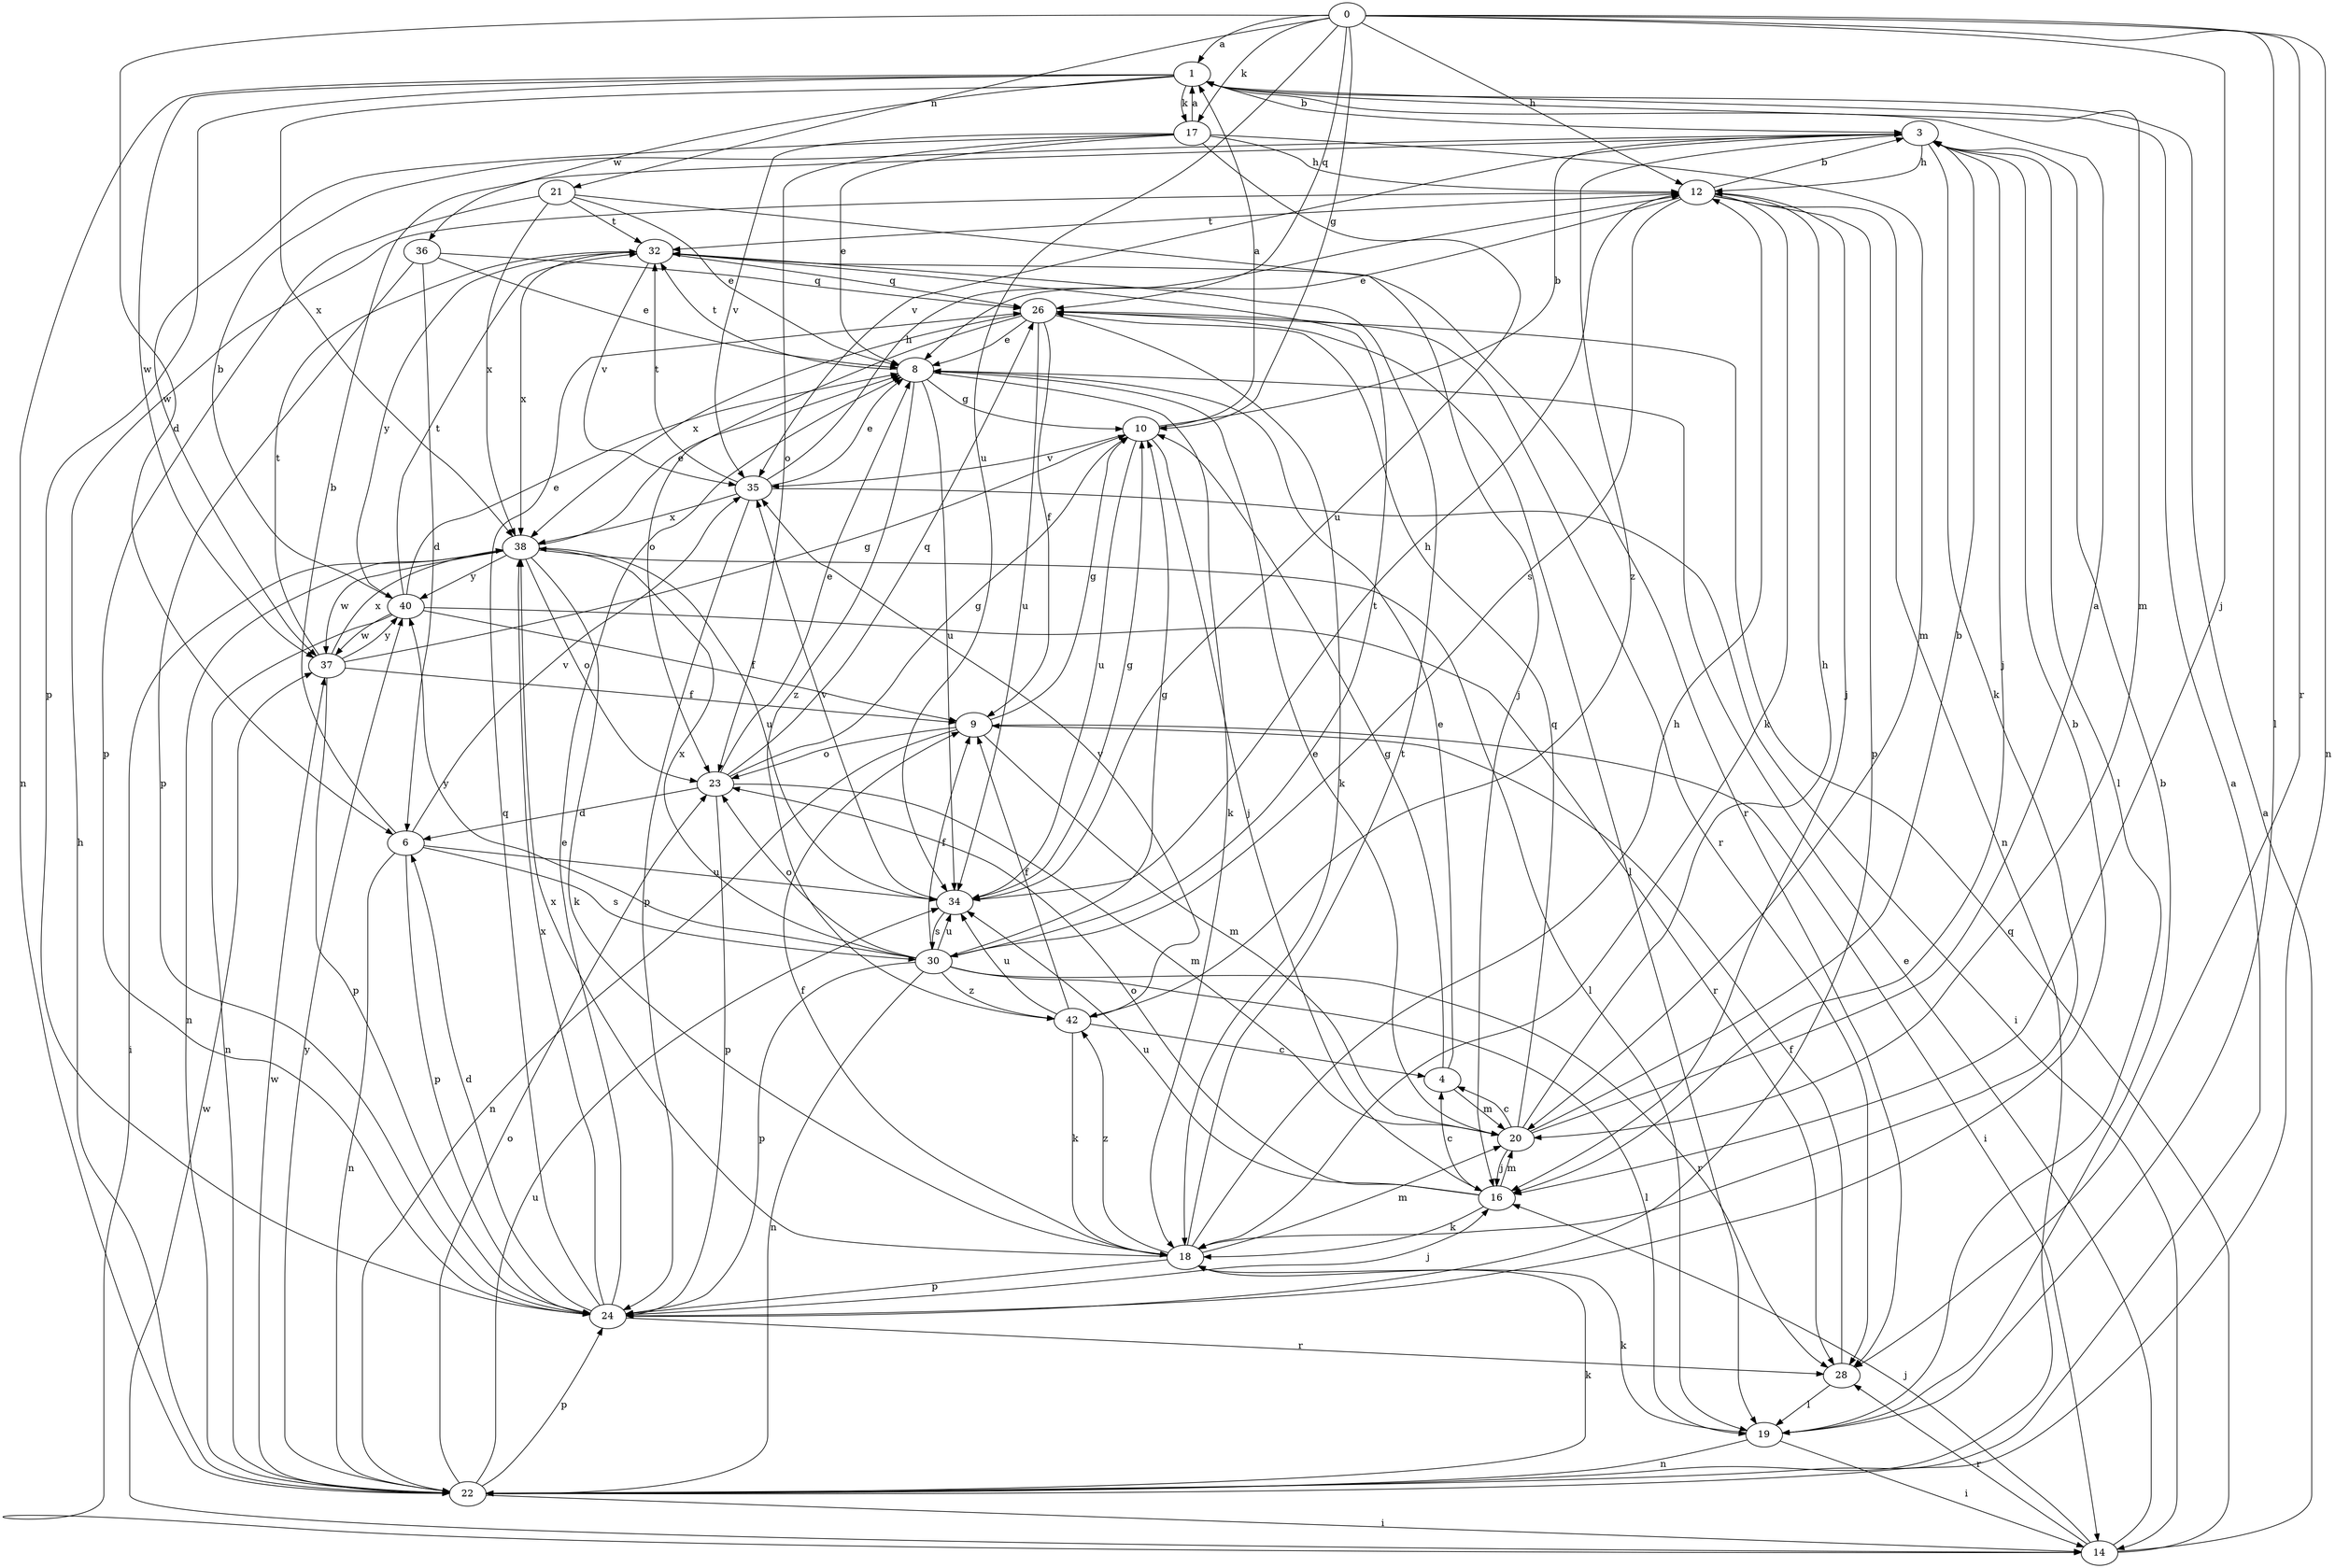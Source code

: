 strict digraph  {
0;
1;
3;
4;
6;
8;
9;
10;
12;
14;
16;
17;
18;
19;
20;
21;
22;
23;
24;
26;
28;
30;
32;
34;
35;
36;
37;
38;
40;
42;
0 -> 1  [label=a];
0 -> 6  [label=d];
0 -> 10  [label=g];
0 -> 12  [label=h];
0 -> 16  [label=j];
0 -> 17  [label=k];
0 -> 19  [label=l];
0 -> 21  [label=n];
0 -> 22  [label=n];
0 -> 26  [label=q];
0 -> 28  [label=r];
0 -> 34  [label=u];
1 -> 3  [label=b];
1 -> 17  [label=k];
1 -> 20  [label=m];
1 -> 22  [label=n];
1 -> 24  [label=p];
1 -> 36  [label=w];
1 -> 37  [label=w];
1 -> 38  [label=x];
3 -> 12  [label=h];
3 -> 16  [label=j];
3 -> 18  [label=k];
3 -> 19  [label=l];
3 -> 35  [label=v];
3 -> 42  [label=z];
4 -> 8  [label=e];
4 -> 10  [label=g];
4 -> 20  [label=m];
6 -> 3  [label=b];
6 -> 22  [label=n];
6 -> 24  [label=p];
6 -> 30  [label=s];
6 -> 34  [label=u];
6 -> 35  [label=v];
8 -> 10  [label=g];
8 -> 18  [label=k];
8 -> 32  [label=t];
8 -> 34  [label=u];
8 -> 42  [label=z];
9 -> 10  [label=g];
9 -> 14  [label=i];
9 -> 20  [label=m];
9 -> 22  [label=n];
9 -> 23  [label=o];
10 -> 1  [label=a];
10 -> 3  [label=b];
10 -> 16  [label=j];
10 -> 34  [label=u];
10 -> 35  [label=v];
12 -> 3  [label=b];
12 -> 8  [label=e];
12 -> 16  [label=j];
12 -> 18  [label=k];
12 -> 22  [label=n];
12 -> 24  [label=p];
12 -> 30  [label=s];
12 -> 32  [label=t];
14 -> 1  [label=a];
14 -> 8  [label=e];
14 -> 16  [label=j];
14 -> 26  [label=q];
14 -> 28  [label=r];
14 -> 37  [label=w];
16 -> 4  [label=c];
16 -> 18  [label=k];
16 -> 20  [label=m];
16 -> 23  [label=o];
16 -> 34  [label=u];
17 -> 1  [label=a];
17 -> 8  [label=e];
17 -> 12  [label=h];
17 -> 20  [label=m];
17 -> 23  [label=o];
17 -> 34  [label=u];
17 -> 35  [label=v];
17 -> 37  [label=w];
18 -> 9  [label=f];
18 -> 12  [label=h];
18 -> 20  [label=m];
18 -> 24  [label=p];
18 -> 32  [label=t];
18 -> 38  [label=x];
18 -> 42  [label=z];
19 -> 3  [label=b];
19 -> 14  [label=i];
19 -> 18  [label=k];
19 -> 22  [label=n];
20 -> 1  [label=a];
20 -> 3  [label=b];
20 -> 4  [label=c];
20 -> 8  [label=e];
20 -> 12  [label=h];
20 -> 16  [label=j];
20 -> 26  [label=q];
21 -> 8  [label=e];
21 -> 16  [label=j];
21 -> 24  [label=p];
21 -> 32  [label=t];
21 -> 38  [label=x];
22 -> 1  [label=a];
22 -> 12  [label=h];
22 -> 14  [label=i];
22 -> 18  [label=k];
22 -> 23  [label=o];
22 -> 24  [label=p];
22 -> 34  [label=u];
22 -> 37  [label=w];
22 -> 40  [label=y];
23 -> 6  [label=d];
23 -> 8  [label=e];
23 -> 10  [label=g];
23 -> 20  [label=m];
23 -> 24  [label=p];
23 -> 26  [label=q];
24 -> 3  [label=b];
24 -> 6  [label=d];
24 -> 8  [label=e];
24 -> 16  [label=j];
24 -> 26  [label=q];
24 -> 28  [label=r];
24 -> 38  [label=x];
26 -> 8  [label=e];
26 -> 9  [label=f];
26 -> 18  [label=k];
26 -> 19  [label=l];
26 -> 23  [label=o];
26 -> 28  [label=r];
26 -> 34  [label=u];
26 -> 38  [label=x];
28 -> 9  [label=f];
28 -> 19  [label=l];
30 -> 9  [label=f];
30 -> 10  [label=g];
30 -> 19  [label=l];
30 -> 22  [label=n];
30 -> 23  [label=o];
30 -> 24  [label=p];
30 -> 28  [label=r];
30 -> 32  [label=t];
30 -> 34  [label=u];
30 -> 38  [label=x];
30 -> 40  [label=y];
30 -> 42  [label=z];
32 -> 26  [label=q];
32 -> 28  [label=r];
32 -> 35  [label=v];
32 -> 38  [label=x];
32 -> 40  [label=y];
34 -> 10  [label=g];
34 -> 12  [label=h];
34 -> 30  [label=s];
34 -> 35  [label=v];
35 -> 8  [label=e];
35 -> 12  [label=h];
35 -> 14  [label=i];
35 -> 24  [label=p];
35 -> 32  [label=t];
35 -> 38  [label=x];
36 -> 6  [label=d];
36 -> 8  [label=e];
36 -> 24  [label=p];
36 -> 26  [label=q];
37 -> 9  [label=f];
37 -> 10  [label=g];
37 -> 24  [label=p];
37 -> 32  [label=t];
37 -> 38  [label=x];
37 -> 40  [label=y];
38 -> 8  [label=e];
38 -> 14  [label=i];
38 -> 18  [label=k];
38 -> 19  [label=l];
38 -> 22  [label=n];
38 -> 23  [label=o];
38 -> 34  [label=u];
38 -> 37  [label=w];
38 -> 40  [label=y];
40 -> 3  [label=b];
40 -> 8  [label=e];
40 -> 9  [label=f];
40 -> 22  [label=n];
40 -> 28  [label=r];
40 -> 32  [label=t];
40 -> 37  [label=w];
42 -> 4  [label=c];
42 -> 9  [label=f];
42 -> 18  [label=k];
42 -> 34  [label=u];
42 -> 35  [label=v];
}
